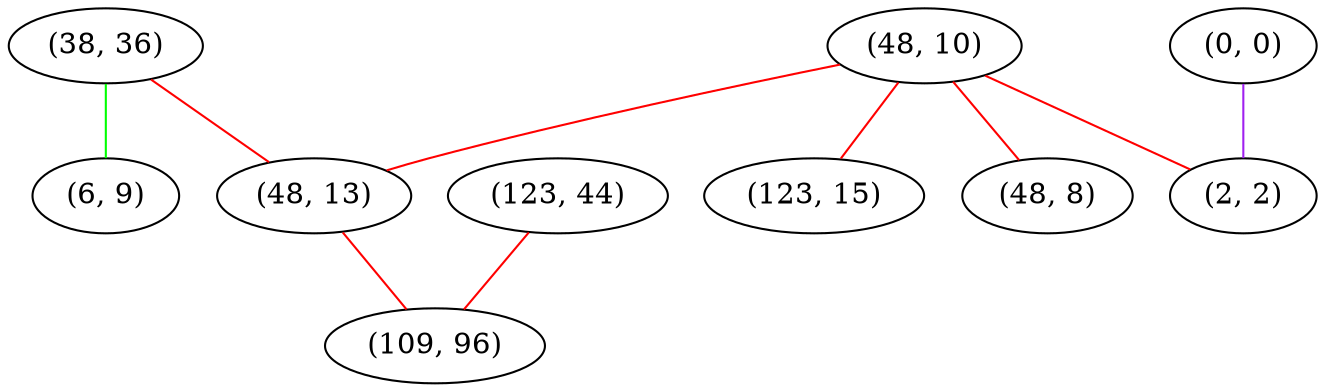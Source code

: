 graph "" {
"(38, 36)";
"(6, 9)";
"(0, 0)";
"(48, 10)";
"(123, 15)";
"(48, 8)";
"(123, 44)";
"(2, 2)";
"(48, 13)";
"(109, 96)";
"(38, 36)" -- "(6, 9)"  [color=green, key=0, weight=2];
"(38, 36)" -- "(48, 13)"  [color=red, key=0, weight=1];
"(0, 0)" -- "(2, 2)"  [color=purple, key=0, weight=4];
"(48, 10)" -- "(123, 15)"  [color=red, key=0, weight=1];
"(48, 10)" -- "(48, 8)"  [color=red, key=0, weight=1];
"(48, 10)" -- "(48, 13)"  [color=red, key=0, weight=1];
"(48, 10)" -- "(2, 2)"  [color=red, key=0, weight=1];
"(123, 44)" -- "(109, 96)"  [color=red, key=0, weight=1];
"(48, 13)" -- "(109, 96)"  [color=red, key=0, weight=1];
}
